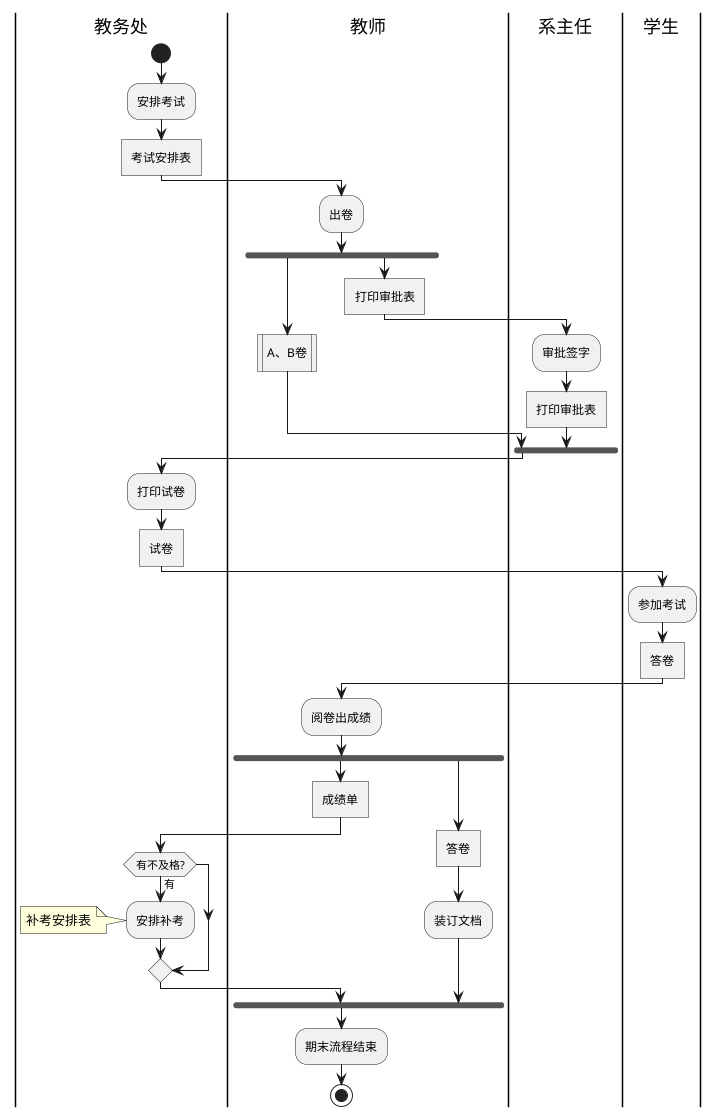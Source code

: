 @startuml

|教务处|
start
:安排考试;
:考试安排表]
|教师|
:出卷;
fork
:A、B卷|
fork again
:打印审批表]
|系主任|
:审批签字;
:打印审批表]
end fork
|教务处|
:打印试卷;
:试卷]
|学生|
:参加考试;
:答卷]
|教师|
:阅卷出成绩;
fork
:成绩单]
|教务处|
if (有不及格?) then (有)
    :安排补考;
    note left
        补考安排表
    end note
endif
fork again
|教师|
:答卷]
:装订文档;
end fork
:期末流程结束;
stop

@enduml